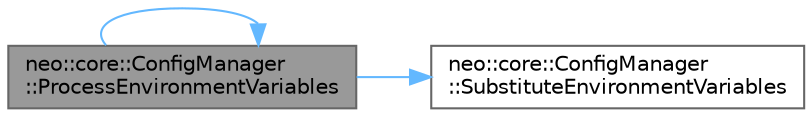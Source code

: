 digraph "neo::core::ConfigManager::ProcessEnvironmentVariables"
{
 // LATEX_PDF_SIZE
  bgcolor="transparent";
  edge [fontname=Helvetica,fontsize=10,labelfontname=Helvetica,labelfontsize=10];
  node [fontname=Helvetica,fontsize=10,shape=box,height=0.2,width=0.4];
  rankdir="LR";
  Node1 [id="Node000001",label="neo::core::ConfigManager\l::ProcessEnvironmentVariables",height=0.2,width=0.4,color="gray40", fillcolor="grey60", style="filled", fontcolor="black",tooltip="Process environment variable substitutions in JSON."];
  Node1 -> Node1 [id="edge1_Node000001_Node000001",color="steelblue1",style="solid",tooltip=" "];
  Node1 -> Node2 [id="edge2_Node000001_Node000002",color="steelblue1",style="solid",tooltip=" "];
  Node2 [id="Node000002",label="neo::core::ConfigManager\l::SubstituteEnvironmentVariables",height=0.2,width=0.4,color="grey40", fillcolor="white", style="filled",URL="$classneo_1_1core_1_1_config_manager.html#ae3c2c13a6306da9f9705c5af4ecdeb12",tooltip="Substitute environment variables in string."];
}
